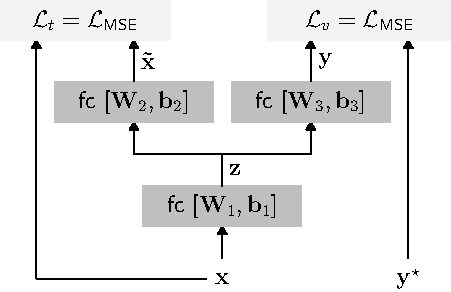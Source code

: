 unitsize(.8cm);
usepackage("amsmath");
texpreamble("\renewcommand{\rmdefault}{\sfdefault}");

real w = 3.5, wgap = .4 , w_c = w/2, W = w + wgap;
real h = 0.9, hgap = .7 , h_c = h/2, H = h + hgap;

void layer(string s, pair o, pair d=(w, h), bool param=true) {
    pair boxStart = (o.x - d.x/2, o.y);
    pair boxEnd = (o.x + d.x/2, o.y + d.y);
    path b = box(boxStart, boxEnd);
    pen p = param ? mediumgray : gray(0.95);
    fill(b, p);
    label(s, (boxStart + boxEnd)/2);
}

void arr(real length, real height=0, real x=0, Label L="") {
    pair start = (x, height);
    pair end = start + (0, length);
    draw(start -- end, arrow=ArcArrow, L=L);
}

// x
label("$\mathbf{x}$", (0, h_c));
arr(hgap, h);

// fc1
layer("fc [$\mathbf{W}_1, \mathbf{b}_1$]", (0, H));
// fork
// arr(h, H+h, L="$\mathbf{z}$");
path f1 = (0, h + H) -- (0, 2*H);
path f2 = (0, 2*H) -- (- W/2, 2*H) -- (- W/2, hgap + 2*H);
path f3 = (0, 2*H) -- (  W/2, 2*H) -- (  W/2, hgap + 2*H);
draw(f1, L=Label("$\mathbf{z}$"));
draw(f2, arrow=ArcArrow);
draw(f3, arrow=ArcArrow);

// fc2
layer("fc [$\mathbf{W}_2, \mathbf{b}_2$]", (-W/2, 2*H + hgap));
arr(h, 3*H, x=-W/2, L="$\mathbf{\tilde{x}}$");

// fc3
layer("fc [$\mathbf{W}_3, \mathbf{b}_3$]", (+W/2, 2*H + hgap));
arr(h, 3*H, x=W/2, L="$\mathbf{y}$");

// Text Loss
real w_tloss_in = -(1.5*wgap + w);
path rec = (-0.1*w, h_c) -- (w_tloss_in, h_c) -- (w_tloss_in, 3*H+h);
draw(rec, arrow=ArcArrow);
layer("$\mathcal{L}_t = \mathcal{L}_\text{MSE}$", ((w_tloss_in - W/2)/2, 3*H+h), (abs(w_tloss_in + W/2) + 4*wgap, h), param=false);

// y*
// real w_vloss_in = W + wgap;
real w_vloss_in = - w_tloss_in;
label("$\mathbf{y^\star}$", (w_vloss_in, h_c));
arr(3*H, h, x=w_vloss_in);

// Visual Loss
layer("$\mathcal{L}_v = \mathcal{L}_\text{MSE}$", ((w_vloss_in + W/2)/2, 3*H+h), (w_tloss_in - W/2 + 5*wgap, h), param=false);

